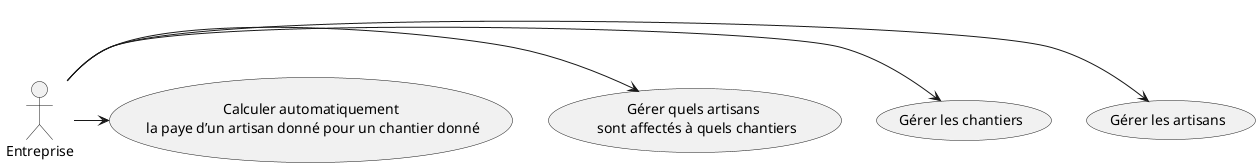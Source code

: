 @startuml uc

usecase a as "Gérer les artisans"
usecase d as "Gérer les chantiers"
usecase q as "Gérer quels artisans \n sont affectés à quels chantiers"
usecase c as "Calculer automatiquement\n la paye d’un artisan donné pour un chantier donné"
actor Entreprise


Entreprise -> a
Entreprise -> d
Entreprise -> q
Entreprise -> c
@enduml